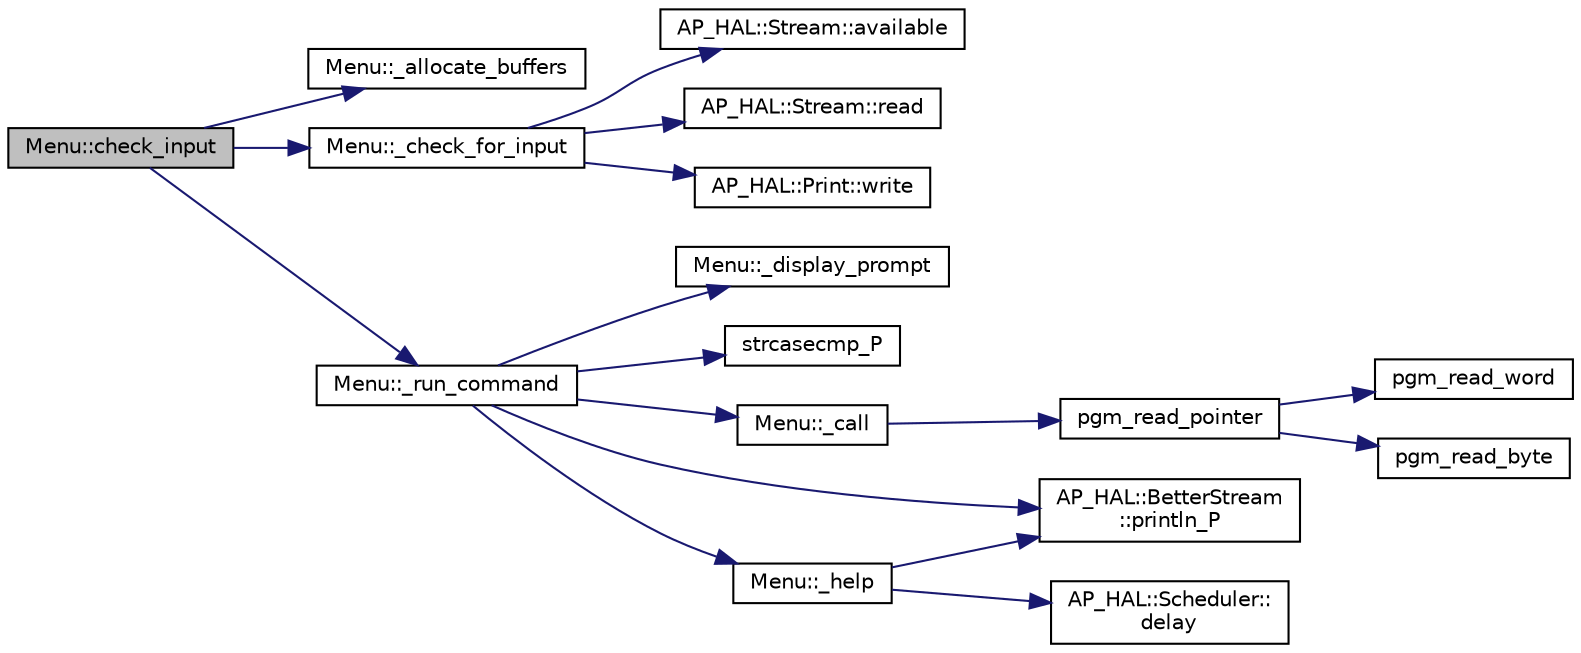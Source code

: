 digraph "Menu::check_input"
{
 // INTERACTIVE_SVG=YES
  edge [fontname="Helvetica",fontsize="10",labelfontname="Helvetica",labelfontsize="10"];
  node [fontname="Helvetica",fontsize="10",shape=record];
  rankdir="LR";
  Node1 [label="Menu::check_input",height=0.2,width=0.4,color="black", fillcolor="grey75", style="filled" fontcolor="black"];
  Node1 -> Node2 [color="midnightblue",fontsize="10",style="solid",fontname="Helvetica"];
  Node2 [label="Menu::_allocate_buffers",height=0.2,width=0.4,color="black", fillcolor="white", style="filled",URL="$classMenu.html#aabb1fe3857c7cc4eb62b9589b9d5999a"];
  Node1 -> Node3 [color="midnightblue",fontsize="10",style="solid",fontname="Helvetica"];
  Node3 [label="Menu::_check_for_input",height=0.2,width=0.4,color="black", fillcolor="white", style="filled",URL="$classMenu.html#a3d751cb74f8f3d7a3e18218bc0c5ca0a"];
  Node3 -> Node4 [color="midnightblue",fontsize="10",style="solid",fontname="Helvetica"];
  Node4 [label="AP_HAL::Stream::available",height=0.2,width=0.4,color="black", fillcolor="white", style="filled",URL="$classAP__HAL_1_1Stream.html#ae687e48f5689af94d66fb88822923e12"];
  Node3 -> Node5 [color="midnightblue",fontsize="10",style="solid",fontname="Helvetica"];
  Node5 [label="AP_HAL::Stream::read",height=0.2,width=0.4,color="black", fillcolor="white", style="filled",URL="$classAP__HAL_1_1Stream.html#ae42ff362cc2a7e527c22f92a3740c2ac"];
  Node3 -> Node6 [color="midnightblue",fontsize="10",style="solid",fontname="Helvetica"];
  Node6 [label="AP_HAL::Print::write",height=0.2,width=0.4,color="black", fillcolor="white", style="filled",URL="$classAP__HAL_1_1Print.html#acc65391952a43334f8f5c9bef341f501"];
  Node1 -> Node7 [color="midnightblue",fontsize="10",style="solid",fontname="Helvetica"];
  Node7 [label="Menu::_run_command",height=0.2,width=0.4,color="black", fillcolor="white", style="filled",URL="$classMenu.html#a95896e17c24c512b0ffded9661204cc9"];
  Node7 -> Node8 [color="midnightblue",fontsize="10",style="solid",fontname="Helvetica"];
  Node8 [label="Menu::_display_prompt",height=0.2,width=0.4,color="black", fillcolor="white", style="filled",URL="$classMenu.html#a699be10deb0934068da64f22ef6a92ee"];
  Node7 -> Node9 [color="midnightblue",fontsize="10",style="solid",fontname="Helvetica"];
  Node9 [label="strcasecmp_P",height=0.2,width=0.4,color="black", fillcolor="white", style="filled",URL="$AP__Progmem__AVR_8h.html#aedeadee36d22b1e01f713f805d1037a1"];
  Node7 -> Node10 [color="midnightblue",fontsize="10",style="solid",fontname="Helvetica"];
  Node10 [label="Menu::_call",height=0.2,width=0.4,color="black", fillcolor="white", style="filled",URL="$classMenu.html#a17dd36a8c1c12a4fa1e99e1df29dac72"];
  Node10 -> Node11 [color="midnightblue",fontsize="10",style="solid",fontname="Helvetica"];
  Node11 [label="pgm_read_pointer",height=0.2,width=0.4,color="black", fillcolor="white", style="filled",URL="$AP__Progmem__AVR_8h.html#af16aeb0df613e3f84b7806e145e69cbd"];
  Node11 -> Node12 [color="midnightblue",fontsize="10",style="solid",fontname="Helvetica"];
  Node12 [label="pgm_read_word",height=0.2,width=0.4,color="black", fillcolor="white", style="filled",URL="$AP__Progmem__Identity_8h.html#a9fc333349fa71fdc21a2d5152c5e23a2"];
  Node11 -> Node13 [color="midnightblue",fontsize="10",style="solid",fontname="Helvetica"];
  Node13 [label="pgm_read_byte",height=0.2,width=0.4,color="black", fillcolor="white", style="filled",URL="$AP__Progmem__Identity_8h.html#a1514e0408e036062b4af844baaf567da"];
  Node7 -> Node14 [color="midnightblue",fontsize="10",style="solid",fontname="Helvetica"];
  Node14 [label="Menu::_help",height=0.2,width=0.4,color="black", fillcolor="white", style="filled",URL="$classMenu.html#abdbbcbf943aef6f367b181cdf5df58ec",tooltip="implements the &#39;help&#39; command "];
  Node14 -> Node15 [color="midnightblue",fontsize="10",style="solid",fontname="Helvetica"];
  Node15 [label="AP_HAL::BetterStream\l::println_P",height=0.2,width=0.4,color="black", fillcolor="white", style="filled",URL="$classAP__HAL_1_1BetterStream.html#ae4b75a61c52e28221d8fb2b2d4c35ca3"];
  Node14 -> Node16 [color="midnightblue",fontsize="10",style="solid",fontname="Helvetica"];
  Node16 [label="AP_HAL::Scheduler::\ldelay",height=0.2,width=0.4,color="black", fillcolor="white", style="filled",URL="$classAP__HAL_1_1Scheduler.html#ab3175e2e6223ccfe82f957e41cc12b26"];
  Node7 -> Node15 [color="midnightblue",fontsize="10",style="solid",fontname="Helvetica"];
}
